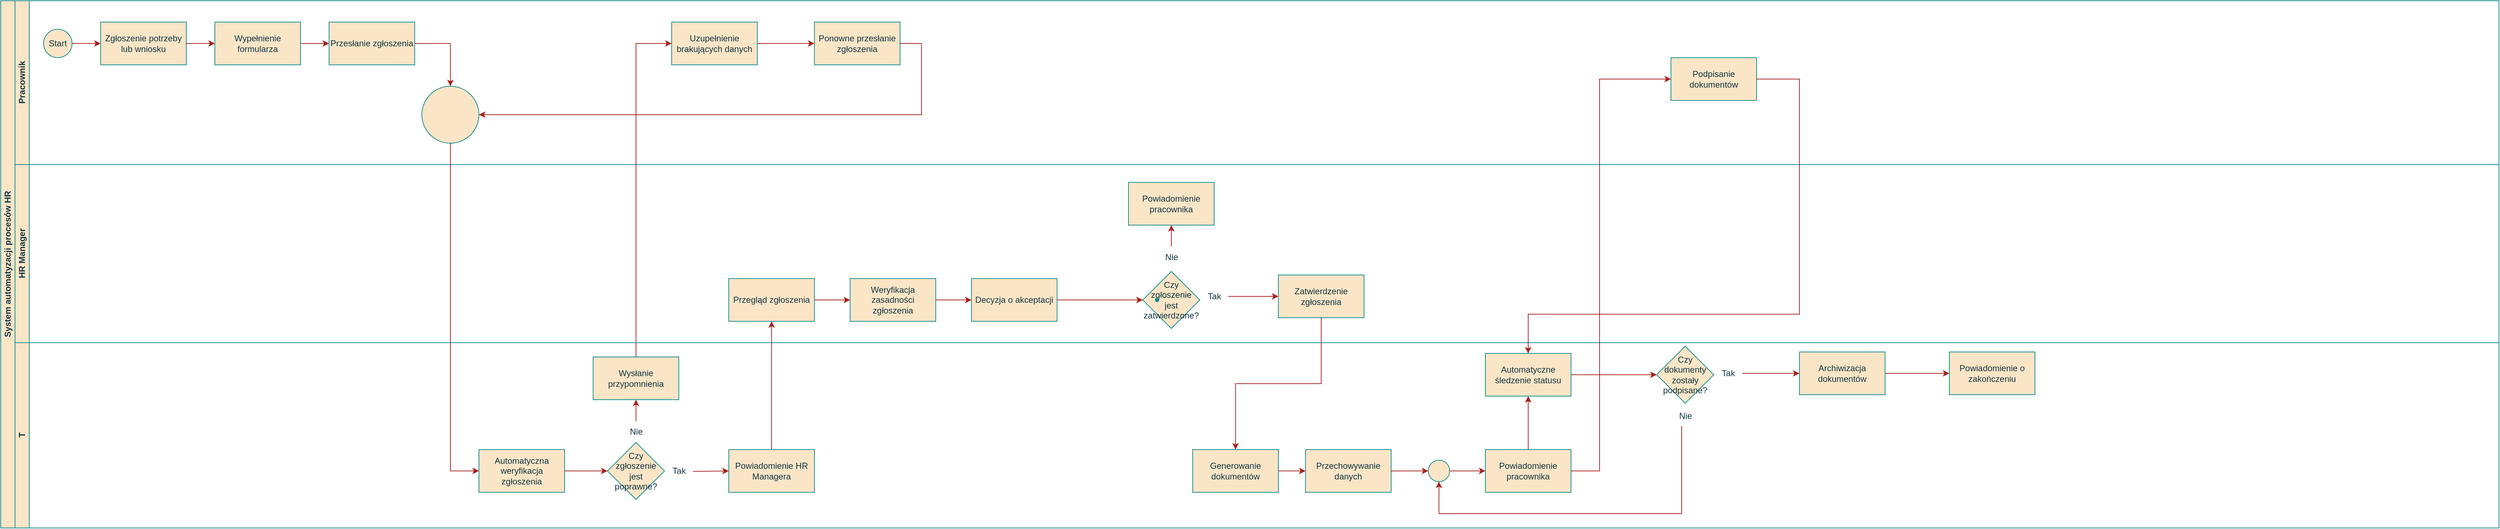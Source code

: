 <mxfile version="25.0.3">
  <diagram id="prtHgNgQTEPvFCAcTncT" name="Page-1">
    <mxGraphModel dx="1990" dy="1090" grid="1" gridSize="10" guides="1" tooltips="1" connect="1" arrows="1" fold="1" page="1" pageScale="1" pageWidth="827" pageHeight="1169" math="0" shadow="0">
      <root>
        <mxCell id="0" />
        <mxCell id="1" parent="0" />
        <mxCell id="dNxyNK7c78bLwvsdeMH5-19" value="System automatyzacji procesów HR" style="swimlane;html=1;childLayout=stackLayout;resizeParent=1;resizeParentMax=0;horizontal=0;startSize=20;horizontalStack=0;labelBackgroundColor=none;fillColor=#FAE5C7;strokeColor=#0F8B8D;fontColor=#143642;" parent="1" vertex="1">
          <mxGeometry x="120" y="120" width="3500" height="740" as="geometry" />
        </mxCell>
        <mxCell id="dNxyNK7c78bLwvsdeMH5-20" value="Pracownik" style="swimlane;html=1;startSize=20;horizontal=0;labelBackgroundColor=none;fillColor=#FAE5C7;strokeColor=#0F8B8D;fontColor=#143642;" parent="dNxyNK7c78bLwvsdeMH5-19" vertex="1">
          <mxGeometry x="20" width="3480" height="230" as="geometry" />
        </mxCell>
        <mxCell id="dNxyNK7c78bLwvsdeMH5-25" value="" style="edgeStyle=orthogonalEdgeStyle;rounded=0;orthogonalLoop=1;jettySize=auto;html=1;labelBackgroundColor=none;strokeColor=#A8201A;fontColor=default;" parent="dNxyNK7c78bLwvsdeMH5-20" source="dNxyNK7c78bLwvsdeMH5-23" edge="1">
          <mxGeometry relative="1" as="geometry">
            <mxPoint x="120" y="60" as="targetPoint" />
          </mxGeometry>
        </mxCell>
        <mxCell id="dNxyNK7c78bLwvsdeMH5-23" value="Start" style="ellipse;whiteSpace=wrap;html=1;labelBackgroundColor=none;fillColor=#FAE5C7;strokeColor=#0F8B8D;fontColor=#143642;" parent="dNxyNK7c78bLwvsdeMH5-20" vertex="1">
          <mxGeometry x="40" y="40" width="40" height="40" as="geometry" />
        </mxCell>
        <mxCell id="dEbGT23eHU7nhZh8PvEg-36" value="Zgłoszenie potrzeby lub wniosku" style="whiteSpace=wrap;html=1;labelBackgroundColor=none;fillColor=#FAE5C7;strokeColor=#0F8B8D;fontColor=#143642;" vertex="1" parent="dNxyNK7c78bLwvsdeMH5-20">
          <mxGeometry x="120" y="30" width="120" height="60" as="geometry" />
        </mxCell>
        <mxCell id="dEbGT23eHU7nhZh8PvEg-17" value="Wypełnienie formularza" style="whiteSpace=wrap;html=1;labelBackgroundColor=none;fillColor=#FAE5C7;strokeColor=#0F8B8D;fontColor=#143642;" vertex="1" parent="dNxyNK7c78bLwvsdeMH5-20">
          <mxGeometry x="280" y="30" width="120" height="60" as="geometry" />
        </mxCell>
        <mxCell id="dEbGT23eHU7nhZh8PvEg-37" value="" style="edgeStyle=none;orthogonalLoop=1;jettySize=auto;html=1;rounded=0;exitX=1;exitY=0.5;exitDx=0;exitDy=0;entryX=0;entryY=0.5;entryDx=0;entryDy=0;labelBackgroundColor=none;strokeColor=#A8201A;fontColor=default;" edge="1" parent="dNxyNK7c78bLwvsdeMH5-20" source="dEbGT23eHU7nhZh8PvEg-36" target="dEbGT23eHU7nhZh8PvEg-17">
          <mxGeometry width="100" relative="1" as="geometry">
            <mxPoint x="230" y="40" as="sourcePoint" />
            <mxPoint x="330" y="40" as="targetPoint" />
            <Array as="points" />
          </mxGeometry>
        </mxCell>
        <mxCell id="dEbGT23eHU7nhZh8PvEg-19" value="Przesłanie zgłoszenia" style="whiteSpace=wrap;html=1;labelBackgroundColor=none;fillColor=#FAE5C7;strokeColor=#0F8B8D;fontColor=#143642;" vertex="1" parent="dNxyNK7c78bLwvsdeMH5-20">
          <mxGeometry x="440" y="30" width="120" height="60" as="geometry" />
        </mxCell>
        <mxCell id="dEbGT23eHU7nhZh8PvEg-38" value="" style="edgeStyle=none;orthogonalLoop=1;jettySize=auto;html=1;rounded=0;exitX=1;exitY=0.5;exitDx=0;exitDy=0;entryX=0;entryY=0.5;entryDx=0;entryDy=0;labelBackgroundColor=none;strokeColor=#A8201A;fontColor=default;" edge="1" parent="dNxyNK7c78bLwvsdeMH5-20" source="dEbGT23eHU7nhZh8PvEg-17" target="dEbGT23eHU7nhZh8PvEg-19">
          <mxGeometry width="100" relative="1" as="geometry">
            <mxPoint x="370" y="40" as="sourcePoint" />
            <mxPoint x="470" y="40" as="targetPoint" />
            <Array as="points" />
          </mxGeometry>
        </mxCell>
        <mxCell id="dEbGT23eHU7nhZh8PvEg-54" value="" style="edgeStyle=orthogonalEdgeStyle;rounded=0;orthogonalLoop=1;jettySize=auto;html=1;labelBackgroundColor=none;strokeColor=#A8201A;fontColor=default;" edge="1" parent="dNxyNK7c78bLwvsdeMH5-20" source="dEbGT23eHU7nhZh8PvEg-20" target="dEbGT23eHU7nhZh8PvEg-53">
          <mxGeometry relative="1" as="geometry" />
        </mxCell>
        <mxCell id="dEbGT23eHU7nhZh8PvEg-20" value="Uzupełnienie brakujących danych" style="whiteSpace=wrap;html=1;labelBackgroundColor=none;fillColor=#FAE5C7;strokeColor=#0F8B8D;fontColor=#143642;" vertex="1" parent="dNxyNK7c78bLwvsdeMH5-20">
          <mxGeometry x="920" y="30" width="120" height="60" as="geometry" />
        </mxCell>
        <mxCell id="dEbGT23eHU7nhZh8PvEg-53" value="Ponowne przesłanie zgłoszenia" style="whiteSpace=wrap;html=1;labelBackgroundColor=none;fillColor=#FAE5C7;strokeColor=#0F8B8D;fontColor=#143642;" vertex="1" parent="dNxyNK7c78bLwvsdeMH5-20">
          <mxGeometry x="1120" y="30" width="120" height="60" as="geometry" />
        </mxCell>
        <mxCell id="dEbGT23eHU7nhZh8PvEg-57" value="" style="edgeStyle=none;orthogonalLoop=1;jettySize=auto;html=1;rounded=0;exitX=1;exitY=0.5;exitDx=0;exitDy=0;entryX=1;entryY=0.5;entryDx=0;entryDy=0;labelBackgroundColor=none;strokeColor=#A8201A;fontColor=default;" edge="1" parent="dNxyNK7c78bLwvsdeMH5-20" source="dEbGT23eHU7nhZh8PvEg-53">
          <mxGeometry width="100" relative="1" as="geometry">
            <mxPoint x="1150" y="150" as="sourcePoint" />
            <mxPoint x="650" y="160" as="targetPoint" />
            <Array as="points">
              <mxPoint x="1270" y="60" />
              <mxPoint x="1270" y="160" />
            </Array>
          </mxGeometry>
        </mxCell>
        <mxCell id="dEbGT23eHU7nhZh8PvEg-21" value="Podpisanie dokumentów" style="whiteSpace=wrap;html=1;labelBackgroundColor=none;fillColor=#FAE5C7;strokeColor=#0F8B8D;fontColor=#143642;" vertex="1" parent="dNxyNK7c78bLwvsdeMH5-20">
          <mxGeometry x="2320" y="80" width="120" height="60" as="geometry" />
        </mxCell>
        <mxCell id="dEbGT23eHU7nhZh8PvEg-78" value="" style="ellipse;whiteSpace=wrap;html=1;aspect=fixed;fillColor=#FAE5C7;fillStyle=solid;labelBackgroundColor=none;strokeColor=#0F8B8D;fontColor=#143642;" vertex="1" parent="dNxyNK7c78bLwvsdeMH5-20">
          <mxGeometry x="570" y="120" width="80" height="80" as="geometry" />
        </mxCell>
        <mxCell id="dNxyNK7c78bLwvsdeMH5-21" value="HR Manager" style="swimlane;html=1;startSize=20;horizontal=0;labelBackgroundColor=none;fillColor=#FAE5C7;strokeColor=#0F8B8D;fontColor=#143642;" parent="dNxyNK7c78bLwvsdeMH5-19" vertex="1">
          <mxGeometry x="20" y="230" width="3480" height="250" as="geometry" />
        </mxCell>
        <mxCell id="dEbGT23eHU7nhZh8PvEg-23" value="Zatwierdzenie zgłoszenia" style="whiteSpace=wrap;html=1;labelBackgroundColor=none;fillColor=#FAE5C7;strokeColor=#0F8B8D;fontColor=#143642;" vertex="1" parent="dNxyNK7c78bLwvsdeMH5-21">
          <mxGeometry x="1770" y="155" width="120" height="60" as="geometry" />
        </mxCell>
        <mxCell id="dEbGT23eHU7nhZh8PvEg-59" value="Czy zgłoszenie jest zatwierdzone?" style="rhombus;whiteSpace=wrap;html=1;labelBackgroundColor=none;fillColor=#FAE5C7;strokeColor=#0F8B8D;fontColor=#143642;" vertex="1" parent="dNxyNK7c78bLwvsdeMH5-21">
          <mxGeometry x="1580" y="150" width="80" height="80" as="geometry" />
        </mxCell>
        <mxCell id="dEbGT23eHU7nhZh8PvEg-65" value="" style="edgeStyle=orthogonalEdgeStyle;rounded=0;orthogonalLoop=1;jettySize=auto;html=1;labelBackgroundColor=none;strokeColor=#A8201A;fontColor=default;" edge="1" parent="dNxyNK7c78bLwvsdeMH5-21" source="dEbGT23eHU7nhZh8PvEg-63" target="dEbGT23eHU7nhZh8PvEg-23">
          <mxGeometry relative="1" as="geometry" />
        </mxCell>
        <mxCell id="dEbGT23eHU7nhZh8PvEg-63" value="Tak" style="text;html=1;align=center;verticalAlign=middle;resizable=0;points=[];autosize=1;strokeColor=none;fillColor=none;labelBackgroundColor=none;fontColor=#143642;" vertex="1" parent="dNxyNK7c78bLwvsdeMH5-21">
          <mxGeometry x="1660" y="170" width="40" height="30" as="geometry" />
        </mxCell>
        <mxCell id="dEbGT23eHU7nhZh8PvEg-66" value="" style="edgeStyle=orthogonalEdgeStyle;rounded=0;orthogonalLoop=1;jettySize=auto;html=1;labelBackgroundColor=none;strokeColor=#A8201A;fontColor=default;" edge="1" parent="dNxyNK7c78bLwvsdeMH5-21" source="dEbGT23eHU7nhZh8PvEg-64" target="dEbGT23eHU7nhZh8PvEg-32">
          <mxGeometry relative="1" as="geometry" />
        </mxCell>
        <mxCell id="dEbGT23eHU7nhZh8PvEg-64" value="Nie" style="text;html=1;align=center;verticalAlign=middle;resizable=0;points=[];autosize=1;strokeColor=none;fillColor=none;labelBackgroundColor=none;fontColor=#143642;" vertex="1" parent="dNxyNK7c78bLwvsdeMH5-21">
          <mxGeometry x="1600" y="115" width="40" height="30" as="geometry" />
        </mxCell>
        <mxCell id="dEbGT23eHU7nhZh8PvEg-32" value="Powiadomienie pracownika" style="whiteSpace=wrap;html=1;labelBackgroundColor=none;fillColor=#FAE5C7;strokeColor=#0F8B8D;fontColor=#143642;" vertex="1" parent="dNxyNK7c78bLwvsdeMH5-21">
          <mxGeometry x="1560" y="25" width="120" height="60" as="geometry" />
        </mxCell>
        <mxCell id="dEbGT23eHU7nhZh8PvEg-69" value="" style="edgeStyle=orthogonalEdgeStyle;rounded=0;orthogonalLoop=1;jettySize=auto;html=1;labelBackgroundColor=none;strokeColor=#A8201A;fontColor=default;" edge="1" parent="dNxyNK7c78bLwvsdeMH5-21" source="dEbGT23eHU7nhZh8PvEg-22" target="dEbGT23eHU7nhZh8PvEg-24">
          <mxGeometry relative="1" as="geometry" />
        </mxCell>
        <mxCell id="dEbGT23eHU7nhZh8PvEg-22" value="Przegląd zgłoszenia" style="whiteSpace=wrap;html=1;labelBackgroundColor=none;fillColor=#FAE5C7;strokeColor=#0F8B8D;fontColor=#143642;" vertex="1" parent="dNxyNK7c78bLwvsdeMH5-21">
          <mxGeometry x="1000" y="160" width="120" height="60" as="geometry" />
        </mxCell>
        <mxCell id="dEbGT23eHU7nhZh8PvEg-70" value="" style="edgeStyle=orthogonalEdgeStyle;rounded=0;orthogonalLoop=1;jettySize=auto;html=1;labelBackgroundColor=none;strokeColor=#A8201A;fontColor=default;" edge="1" parent="dNxyNK7c78bLwvsdeMH5-21" source="dEbGT23eHU7nhZh8PvEg-24" target="dEbGT23eHU7nhZh8PvEg-25">
          <mxGeometry relative="1" as="geometry" />
        </mxCell>
        <mxCell id="dEbGT23eHU7nhZh8PvEg-24" value="Weryfikacja zasadności zgłoszenia" style="whiteSpace=wrap;html=1;labelBackgroundColor=none;fillColor=#FAE5C7;strokeColor=#0F8B8D;fontColor=#143642;" vertex="1" parent="dNxyNK7c78bLwvsdeMH5-21">
          <mxGeometry x="1170" y="160" width="120" height="60" as="geometry" />
        </mxCell>
        <mxCell id="dEbGT23eHU7nhZh8PvEg-72" value="" style="edgeStyle=orthogonalEdgeStyle;rounded=0;orthogonalLoop=1;jettySize=auto;html=1;entryX=0;entryY=0.5;entryDx=0;entryDy=0;labelBackgroundColor=none;strokeColor=#A8201A;fontColor=default;" edge="1" parent="dNxyNK7c78bLwvsdeMH5-21" source="dEbGT23eHU7nhZh8PvEg-25" target="dEbGT23eHU7nhZh8PvEg-59">
          <mxGeometry relative="1" as="geometry" />
        </mxCell>
        <mxCell id="dEbGT23eHU7nhZh8PvEg-25" value="Decyzja o akceptacji" style="whiteSpace=wrap;html=1;labelBackgroundColor=none;fillColor=#FAE5C7;strokeColor=#0F8B8D;fontColor=#143642;" vertex="1" parent="dNxyNK7c78bLwvsdeMH5-21">
          <mxGeometry x="1340" y="160" width="120" height="60" as="geometry" />
        </mxCell>
        <mxCell id="dEbGT23eHU7nhZh8PvEg-71" value="" style="shape=waypoint;sketch=0;size=6;pointerEvents=1;points=[];fillColor=#FAE5C7;resizable=0;rotatable=0;perimeter=centerPerimeter;snapToPoint=1;labelBackgroundColor=none;strokeColor=#0F8B8D;fontColor=#143642;" vertex="1" parent="dNxyNK7c78bLwvsdeMH5-21">
          <mxGeometry x="1590" y="180" width="20" height="20" as="geometry" />
        </mxCell>
        <mxCell id="dEbGT23eHU7nhZh8PvEg-49" value="" style="edgeStyle=none;orthogonalLoop=1;jettySize=auto;html=1;rounded=0;exitX=0.5;exitY=0;exitDx=0;exitDy=0;entryX=0;entryY=0.5;entryDx=0;entryDy=0;labelBackgroundColor=none;strokeColor=#A8201A;fontColor=default;" edge="1" parent="dNxyNK7c78bLwvsdeMH5-19" source="dEbGT23eHU7nhZh8PvEg-28" target="dEbGT23eHU7nhZh8PvEg-20">
          <mxGeometry width="100" relative="1" as="geometry">
            <mxPoint x="820" y="400" as="sourcePoint" />
            <mxPoint x="890" y="60" as="targetPoint" />
            <Array as="points">
              <mxPoint x="890" y="60" />
            </Array>
          </mxGeometry>
        </mxCell>
        <mxCell id="dEbGT23eHU7nhZh8PvEg-67" value="" style="edgeStyle=orthogonalEdgeStyle;rounded=0;orthogonalLoop=1;jettySize=auto;html=1;labelBackgroundColor=none;strokeColor=#A8201A;fontColor=default;" edge="1" parent="dNxyNK7c78bLwvsdeMH5-19" source="dEbGT23eHU7nhZh8PvEg-23" target="dEbGT23eHU7nhZh8PvEg-29">
          <mxGeometry relative="1" as="geometry" />
        </mxCell>
        <mxCell id="dEbGT23eHU7nhZh8PvEg-68" value="" style="edgeStyle=orthogonalEdgeStyle;rounded=0;orthogonalLoop=1;jettySize=auto;html=1;labelBackgroundColor=none;strokeColor=#A8201A;fontColor=default;" edge="1" parent="dNxyNK7c78bLwvsdeMH5-19" source="dEbGT23eHU7nhZh8PvEg-31" target="dEbGT23eHU7nhZh8PvEg-22">
          <mxGeometry relative="1" as="geometry" />
        </mxCell>
        <mxCell id="dNxyNK7c78bLwvsdeMH5-22" value="T" style="swimlane;html=1;startSize=20;horizontal=0;labelBackgroundColor=none;fillColor=#FAE5C7;strokeColor=#0F8B8D;fontColor=#143642;" parent="dNxyNK7c78bLwvsdeMH5-19" vertex="1">
          <mxGeometry x="20" y="480" width="3480" height="260" as="geometry" />
        </mxCell>
        <mxCell id="dEbGT23eHU7nhZh8PvEg-27" value="Automatyczna weryfikacja zgłoszenia" style="whiteSpace=wrap;html=1;labelBackgroundColor=none;fillColor=#FAE5C7;strokeColor=#0F8B8D;fontColor=#143642;" vertex="1" parent="dNxyNK7c78bLwvsdeMH5-22">
          <mxGeometry x="650" y="150" width="120" height="60" as="geometry" />
        </mxCell>
        <mxCell id="dEbGT23eHU7nhZh8PvEg-40" value="Czy zgłoszenie jest poprawne?" style="rhombus;whiteSpace=wrap;html=1;labelBackgroundColor=none;fillColor=#FAE5C7;strokeColor=#0F8B8D;fontColor=#143642;" vertex="1" parent="dNxyNK7c78bLwvsdeMH5-22">
          <mxGeometry x="830" y="140" width="80" height="80" as="geometry" />
        </mxCell>
        <mxCell id="dEbGT23eHU7nhZh8PvEg-44" value="Tak" style="text;html=1;align=center;verticalAlign=middle;resizable=0;points=[];autosize=1;strokeColor=none;fillColor=none;labelBackgroundColor=none;fontColor=#143642;" vertex="1" parent="dNxyNK7c78bLwvsdeMH5-22">
          <mxGeometry x="910" y="165" width="40" height="30" as="geometry" />
        </mxCell>
        <mxCell id="dEbGT23eHU7nhZh8PvEg-46" value="" style="edgeStyle=orthogonalEdgeStyle;rounded=0;orthogonalLoop=1;jettySize=auto;html=1;labelBackgroundColor=none;strokeColor=#A8201A;fontColor=default;" edge="1" parent="dNxyNK7c78bLwvsdeMH5-22" source="dEbGT23eHU7nhZh8PvEg-41" target="dEbGT23eHU7nhZh8PvEg-28">
          <mxGeometry relative="1" as="geometry" />
        </mxCell>
        <mxCell id="dEbGT23eHU7nhZh8PvEg-41" value="Nie" style="text;html=1;align=center;verticalAlign=middle;resizable=0;points=[];autosize=1;strokeColor=none;fillColor=none;labelBackgroundColor=none;fontColor=#143642;" vertex="1" parent="dNxyNK7c78bLwvsdeMH5-22">
          <mxGeometry x="850" y="110" width="40" height="30" as="geometry" />
        </mxCell>
        <mxCell id="dEbGT23eHU7nhZh8PvEg-45" value="" style="edgeStyle=none;orthogonalLoop=1;jettySize=auto;html=1;rounded=0;exitX=1;exitY=0.5;exitDx=0;exitDy=0;entryX=0;entryY=0.5;entryDx=0;entryDy=0;labelBackgroundColor=none;strokeColor=#A8201A;fontColor=default;" edge="1" parent="dNxyNK7c78bLwvsdeMH5-22" source="dEbGT23eHU7nhZh8PvEg-27" target="dEbGT23eHU7nhZh8PvEg-40">
          <mxGeometry width="100" relative="1" as="geometry">
            <mxPoint x="760" y="190" as="sourcePoint" />
            <mxPoint x="860" y="190" as="targetPoint" />
            <Array as="points" />
          </mxGeometry>
        </mxCell>
        <mxCell id="dEbGT23eHU7nhZh8PvEg-28" value="Wysłanie przypomnienia" style="whiteSpace=wrap;html=1;labelBackgroundColor=none;fillColor=#FAE5C7;strokeColor=#0F8B8D;fontColor=#143642;" vertex="1" parent="dNxyNK7c78bLwvsdeMH5-22">
          <mxGeometry x="810" y="20" width="120" height="60" as="geometry" />
        </mxCell>
        <mxCell id="dEbGT23eHU7nhZh8PvEg-31" value="Powiadomienie HR Managera" style="whiteSpace=wrap;html=1;labelBackgroundColor=none;fillColor=#FAE5C7;strokeColor=#0F8B8D;fontColor=#143642;" vertex="1" parent="dNxyNK7c78bLwvsdeMH5-22">
          <mxGeometry x="1000" y="150" width="120" height="60" as="geometry" />
        </mxCell>
        <mxCell id="dEbGT23eHU7nhZh8PvEg-52" value="" style="edgeStyle=none;orthogonalLoop=1;jettySize=auto;html=1;rounded=0;exitX=0.996;exitY=0.522;exitDx=0;exitDy=0;exitPerimeter=0;entryX=0;entryY=0.5;entryDx=0;entryDy=0;labelBackgroundColor=none;strokeColor=#A8201A;fontColor=default;" edge="1" parent="dNxyNK7c78bLwvsdeMH5-22" source="dEbGT23eHU7nhZh8PvEg-44" target="dEbGT23eHU7nhZh8PvEg-31">
          <mxGeometry width="100" relative="1" as="geometry">
            <mxPoint x="930" y="100" as="sourcePoint" />
            <mxPoint x="1030" y="100" as="targetPoint" />
            <Array as="points" />
          </mxGeometry>
        </mxCell>
        <mxCell id="dEbGT23eHU7nhZh8PvEg-79" value="" style="edgeStyle=orthogonalEdgeStyle;rounded=0;orthogonalLoop=1;jettySize=auto;html=1;labelBackgroundColor=none;strokeColor=#A8201A;fontColor=default;" edge="1" parent="dNxyNK7c78bLwvsdeMH5-22" source="dEbGT23eHU7nhZh8PvEg-29" target="dEbGT23eHU7nhZh8PvEg-30">
          <mxGeometry relative="1" as="geometry" />
        </mxCell>
        <mxCell id="dEbGT23eHU7nhZh8PvEg-29" value="Generowanie dokumentów" style="whiteSpace=wrap;html=1;labelBackgroundColor=none;fillColor=#FAE5C7;strokeColor=#0F8B8D;fontColor=#143642;" vertex="1" parent="dNxyNK7c78bLwvsdeMH5-22">
          <mxGeometry x="1650" y="150" width="120" height="60" as="geometry" />
        </mxCell>
        <mxCell id="dEbGT23eHU7nhZh8PvEg-81" value="" style="edgeStyle=orthogonalEdgeStyle;rounded=0;orthogonalLoop=1;jettySize=auto;html=1;labelBackgroundColor=none;strokeColor=#A8201A;fontColor=default;" edge="1" parent="dNxyNK7c78bLwvsdeMH5-22" source="dEbGT23eHU7nhZh8PvEg-73" target="dEbGT23eHU7nhZh8PvEg-33">
          <mxGeometry relative="1" as="geometry" />
        </mxCell>
        <mxCell id="dEbGT23eHU7nhZh8PvEg-73" value="Powiadomienie pracownika" style="whiteSpace=wrap;html=1;labelBackgroundColor=none;fillColor=#FAE5C7;strokeColor=#0F8B8D;fontColor=#143642;" vertex="1" parent="dNxyNK7c78bLwvsdeMH5-22">
          <mxGeometry x="2060" y="150" width="120" height="60" as="geometry" />
        </mxCell>
        <mxCell id="dEbGT23eHU7nhZh8PvEg-97" value="" style="edgeStyle=orthogonalEdgeStyle;rounded=0;orthogonalLoop=1;jettySize=auto;html=1;labelBackgroundColor=none;strokeColor=#A8201A;fontColor=default;" edge="1" parent="dNxyNK7c78bLwvsdeMH5-22" source="dEbGT23eHU7nhZh8PvEg-34" target="dEbGT23eHU7nhZh8PvEg-35">
          <mxGeometry relative="1" as="geometry" />
        </mxCell>
        <mxCell id="dEbGT23eHU7nhZh8PvEg-34" value="Archiwizacja dokumentów" style="whiteSpace=wrap;html=1;labelBackgroundColor=none;fillColor=#FAE5C7;strokeColor=#0F8B8D;fontColor=#143642;" vertex="1" parent="dNxyNK7c78bLwvsdeMH5-22">
          <mxGeometry x="2500" y="13" width="120" height="60" as="geometry" />
        </mxCell>
        <mxCell id="dEbGT23eHU7nhZh8PvEg-80" value="" style="edgeStyle=orthogonalEdgeStyle;rounded=0;orthogonalLoop=1;jettySize=auto;html=1;labelBackgroundColor=none;strokeColor=#A8201A;fontColor=default;" edge="1" parent="dNxyNK7c78bLwvsdeMH5-22" source="dEbGT23eHU7nhZh8PvEg-91" target="dEbGT23eHU7nhZh8PvEg-73">
          <mxGeometry relative="1" as="geometry" />
        </mxCell>
        <mxCell id="dEbGT23eHU7nhZh8PvEg-30" value="Przechowywanie danych" style="whiteSpace=wrap;html=1;labelBackgroundColor=none;fillColor=#FAE5C7;strokeColor=#0F8B8D;fontColor=#143642;" vertex="1" parent="dNxyNK7c78bLwvsdeMH5-22">
          <mxGeometry x="1808" y="150" width="120" height="60" as="geometry" />
        </mxCell>
        <mxCell id="dEbGT23eHU7nhZh8PvEg-88" value="" style="edgeStyle=orthogonalEdgeStyle;rounded=0;orthogonalLoop=1;jettySize=auto;html=1;labelBackgroundColor=none;strokeColor=#A8201A;fontColor=default;" edge="1" parent="dNxyNK7c78bLwvsdeMH5-22" source="dEbGT23eHU7nhZh8PvEg-33" target="dEbGT23eHU7nhZh8PvEg-82">
          <mxGeometry relative="1" as="geometry" />
        </mxCell>
        <mxCell id="dEbGT23eHU7nhZh8PvEg-33" value="Automatyczne śledzenie statusu" style="whiteSpace=wrap;html=1;labelBackgroundColor=none;fillColor=#FAE5C7;strokeColor=#0F8B8D;fontColor=#143642;" vertex="1" parent="dNxyNK7c78bLwvsdeMH5-22">
          <mxGeometry x="2060" y="15" width="120" height="60" as="geometry" />
        </mxCell>
        <mxCell id="dEbGT23eHU7nhZh8PvEg-82" value="Czy dokumenty zostały podpisane?" style="rhombus;whiteSpace=wrap;html=1;labelBackgroundColor=none;fillColor=#FAE5C7;strokeColor=#0F8B8D;fontColor=#143642;" vertex="1" parent="dNxyNK7c78bLwvsdeMH5-22">
          <mxGeometry x="2300" y="5" width="80" height="80" as="geometry" />
        </mxCell>
        <mxCell id="dEbGT23eHU7nhZh8PvEg-92" value="" style="edgeStyle=orthogonalEdgeStyle;rounded=0;orthogonalLoop=1;jettySize=auto;html=1;labelBackgroundColor=none;strokeColor=#A8201A;fontColor=default;" edge="1" parent="dNxyNK7c78bLwvsdeMH5-22" source="dEbGT23eHU7nhZh8PvEg-30" target="dEbGT23eHU7nhZh8PvEg-91">
          <mxGeometry relative="1" as="geometry">
            <mxPoint x="2068" y="780" as="sourcePoint" />
            <mxPoint x="2200" y="780" as="targetPoint" />
          </mxGeometry>
        </mxCell>
        <mxCell id="dEbGT23eHU7nhZh8PvEg-91" value="" style="ellipse;whiteSpace=wrap;html=1;aspect=fixed;labelBackgroundColor=none;fillColor=#FAE5C7;strokeColor=#0F8B8D;fontColor=#143642;" vertex="1" parent="dNxyNK7c78bLwvsdeMH5-22">
          <mxGeometry x="1980" y="165" width="30" height="30" as="geometry" />
        </mxCell>
        <mxCell id="dEbGT23eHU7nhZh8PvEg-35" value="Powiadomienie o zakończeniu" style="whiteSpace=wrap;html=1;labelBackgroundColor=none;fillColor=#FAE5C7;strokeColor=#0F8B8D;fontColor=#143642;" vertex="1" parent="dNxyNK7c78bLwvsdeMH5-22">
          <mxGeometry x="2710" y="13" width="120" height="60" as="geometry" />
        </mxCell>
        <mxCell id="dEbGT23eHU7nhZh8PvEg-94" value="" style="edgeStyle=none;orthogonalLoop=1;jettySize=auto;html=1;rounded=0;exitX=1;exitY=0.5;exitDx=0;exitDy=0;entryX=0;entryY=0.5;entryDx=0;entryDy=0;labelBackgroundColor=none;strokeColor=#A8201A;fontColor=default;" edge="1" parent="dNxyNK7c78bLwvsdeMH5-19" source="dEbGT23eHU7nhZh8PvEg-73" target="dEbGT23eHU7nhZh8PvEg-21">
          <mxGeometry width="100" relative="1" as="geometry">
            <mxPoint x="2180" y="600" as="sourcePoint" />
            <mxPoint x="2280" y="600" as="targetPoint" />
            <Array as="points">
              <mxPoint x="2240" y="660" />
              <mxPoint x="2240" y="110" />
            </Array>
          </mxGeometry>
        </mxCell>
        <mxCell id="dEbGT23eHU7nhZh8PvEg-95" value="" style="edgeStyle=none;orthogonalLoop=1;jettySize=auto;html=1;rounded=0;exitX=1;exitY=0.5;exitDx=0;exitDy=0;entryX=0.5;entryY=0;entryDx=0;entryDy=0;labelBackgroundColor=none;strokeColor=#A8201A;fontColor=default;" edge="1" parent="dNxyNK7c78bLwvsdeMH5-19" source="dEbGT23eHU7nhZh8PvEg-21" target="dEbGT23eHU7nhZh8PvEg-33">
          <mxGeometry width="100" relative="1" as="geometry">
            <mxPoint x="2500" y="160" as="sourcePoint" />
            <mxPoint x="2600" y="160" as="targetPoint" />
            <Array as="points">
              <mxPoint x="2520" y="110" />
              <mxPoint x="2520" y="440" />
              <mxPoint x="2140" y="440" />
            </Array>
          </mxGeometry>
        </mxCell>
        <mxCell id="dEbGT23eHU7nhZh8PvEg-99" value="" style="edgeStyle=none;orthogonalLoop=1;jettySize=auto;html=1;rounded=0;exitX=0.5;exitY=1;exitDx=0;exitDy=0;entryX=0;entryY=0.5;entryDx=0;entryDy=0;labelBackgroundColor=none;strokeColor=#A8201A;fontColor=default;" edge="1" parent="dNxyNK7c78bLwvsdeMH5-19" source="dEbGT23eHU7nhZh8PvEg-78" target="dEbGT23eHU7nhZh8PvEg-27">
          <mxGeometry width="100" relative="1" as="geometry">
            <mxPoint x="570" y="270" as="sourcePoint" />
            <mxPoint x="670" y="270" as="targetPoint" />
            <Array as="points">
              <mxPoint x="630" y="660" />
            </Array>
          </mxGeometry>
        </mxCell>
        <mxCell id="dEbGT23eHU7nhZh8PvEg-89" value="Nie" style="text;html=1;align=center;verticalAlign=middle;resizable=0;points=[];autosize=1;strokeColor=none;fillColor=none;labelBackgroundColor=none;fontColor=#143642;" vertex="1" parent="1">
          <mxGeometry x="2460" y="688" width="40" height="30" as="geometry" />
        </mxCell>
        <mxCell id="dEbGT23eHU7nhZh8PvEg-96" value="" style="edgeStyle=orthogonalEdgeStyle;rounded=0;orthogonalLoop=1;jettySize=auto;html=1;labelBackgroundColor=none;strokeColor=#A8201A;fontColor=default;" edge="1" parent="1" source="dEbGT23eHU7nhZh8PvEg-90" target="dEbGT23eHU7nhZh8PvEg-34">
          <mxGeometry relative="1" as="geometry" />
        </mxCell>
        <mxCell id="dEbGT23eHU7nhZh8PvEg-90" value="Tak" style="text;html=1;align=center;verticalAlign=middle;resizable=0;points=[];autosize=1;strokeColor=none;fillColor=none;labelBackgroundColor=none;fontColor=#143642;" vertex="1" parent="1">
          <mxGeometry x="2520" y="628" width="40" height="30" as="geometry" />
        </mxCell>
        <mxCell id="dEbGT23eHU7nhZh8PvEg-93" value="" style="edgeStyle=none;orthogonalLoop=1;jettySize=auto;html=1;rounded=0;exitX=0.375;exitY=0.967;exitDx=0;exitDy=0;exitPerimeter=0;entryX=0.5;entryY=1;entryDx=0;entryDy=0;labelBackgroundColor=none;strokeColor=#A8201A;fontColor=default;" edge="1" parent="1" source="dEbGT23eHU7nhZh8PvEg-89" target="dEbGT23eHU7nhZh8PvEg-91">
          <mxGeometry width="100" relative="1" as="geometry">
            <mxPoint x="2430" y="740" as="sourcePoint" />
            <mxPoint x="2530" y="740" as="targetPoint" />
            <Array as="points">
              <mxPoint x="2475" y="840" />
              <mxPoint x="2135" y="840" />
            </Array>
          </mxGeometry>
        </mxCell>
        <mxCell id="dEbGT23eHU7nhZh8PvEg-98" value="" style="edgeStyle=none;orthogonalLoop=1;jettySize=auto;html=1;rounded=0;entryX=0.5;entryY=0;entryDx=0;entryDy=0;labelBackgroundColor=none;strokeColor=#A8201A;fontColor=default;" edge="1" parent="1" target="dEbGT23eHU7nhZh8PvEg-78">
          <mxGeometry width="100" relative="1" as="geometry">
            <mxPoint x="700" y="180" as="sourcePoint" />
            <mxPoint x="780" y="180" as="targetPoint" />
            <Array as="points">
              <mxPoint x="750" y="180" />
            </Array>
          </mxGeometry>
        </mxCell>
      </root>
    </mxGraphModel>
  </diagram>
</mxfile>
